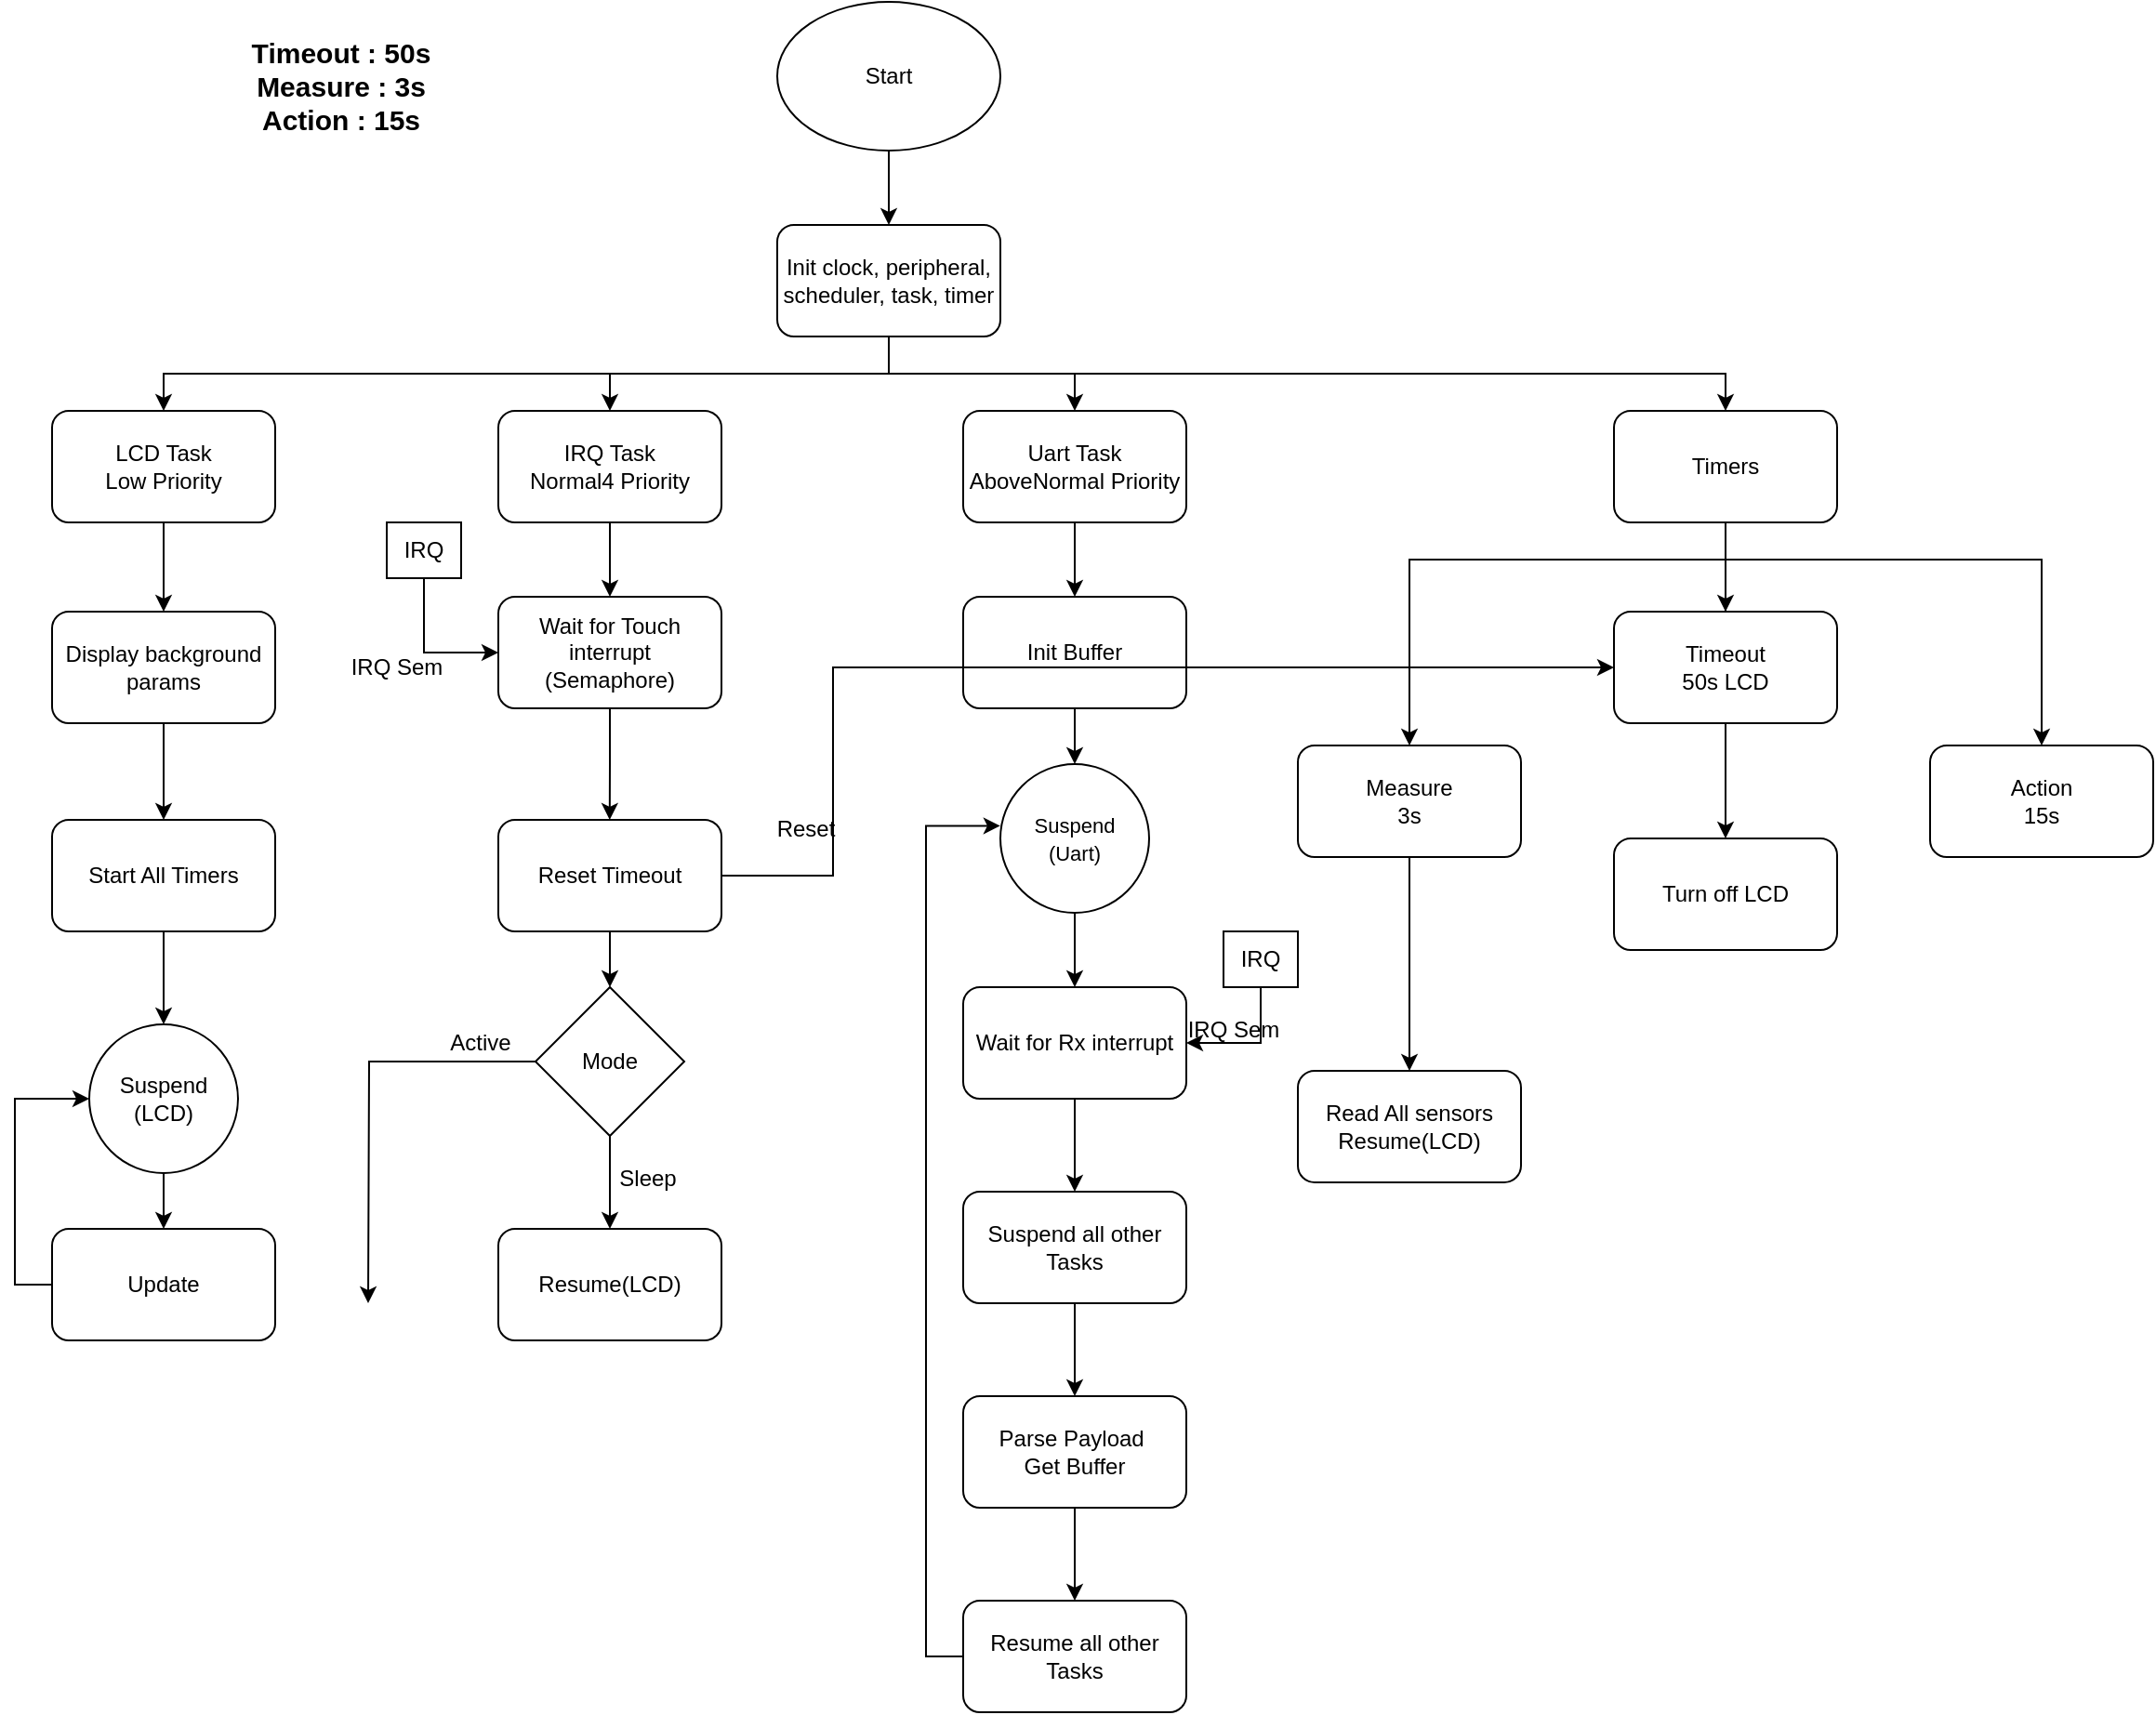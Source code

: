 <mxfile version="22.1.18" type="github">
  <diagram name="Page-1" id="iqymPxwa6M4NADhz_kM7">
    <mxGraphModel dx="1998" dy="1134" grid="1" gridSize="10" guides="1" tooltips="1" connect="1" arrows="1" fold="1" page="1" pageScale="1" pageWidth="850" pageHeight="1100" math="0" shadow="0">
      <root>
        <mxCell id="0" />
        <mxCell id="1" parent="0" />
        <mxCell id="22cjTa-Sl4Jnt1EvgP7J-1" value="Start" style="ellipse;whiteSpace=wrap;html=1;" vertex="1" parent="1">
          <mxGeometry x="290" y="40" width="120" height="80" as="geometry" />
        </mxCell>
        <mxCell id="22cjTa-Sl4Jnt1EvgP7J-2" value="" style="endArrow=classic;html=1;rounded=0;exitX=0.5;exitY=1;exitDx=0;exitDy=0;" edge="1" parent="1" source="22cjTa-Sl4Jnt1EvgP7J-1">
          <mxGeometry width="50" height="50" relative="1" as="geometry">
            <mxPoint x="310" y="400" as="sourcePoint" />
            <mxPoint x="350" y="160" as="targetPoint" />
          </mxGeometry>
        </mxCell>
        <mxCell id="22cjTa-Sl4Jnt1EvgP7J-10" style="edgeStyle=orthogonalEdgeStyle;rounded=0;orthogonalLoop=1;jettySize=auto;html=1;exitX=0.5;exitY=1;exitDx=0;exitDy=0;entryX=0.5;entryY=0;entryDx=0;entryDy=0;" edge="1" parent="1" source="22cjTa-Sl4Jnt1EvgP7J-3" target="22cjTa-Sl4Jnt1EvgP7J-5">
          <mxGeometry relative="1" as="geometry" />
        </mxCell>
        <mxCell id="22cjTa-Sl4Jnt1EvgP7J-11" style="edgeStyle=orthogonalEdgeStyle;rounded=0;orthogonalLoop=1;jettySize=auto;html=1;exitX=0.5;exitY=1;exitDx=0;exitDy=0;entryX=0.5;entryY=0;entryDx=0;entryDy=0;" edge="1" parent="1" source="22cjTa-Sl4Jnt1EvgP7J-3" target="22cjTa-Sl4Jnt1EvgP7J-4">
          <mxGeometry relative="1" as="geometry" />
        </mxCell>
        <mxCell id="22cjTa-Sl4Jnt1EvgP7J-12" style="edgeStyle=orthogonalEdgeStyle;rounded=0;orthogonalLoop=1;jettySize=auto;html=1;exitX=0.5;exitY=1;exitDx=0;exitDy=0;entryX=0.5;entryY=0;entryDx=0;entryDy=0;" edge="1" parent="1" source="22cjTa-Sl4Jnt1EvgP7J-3" target="22cjTa-Sl4Jnt1EvgP7J-6">
          <mxGeometry relative="1" as="geometry" />
        </mxCell>
        <mxCell id="22cjTa-Sl4Jnt1EvgP7J-13" style="edgeStyle=orthogonalEdgeStyle;rounded=0;orthogonalLoop=1;jettySize=auto;html=1;exitX=0.5;exitY=1;exitDx=0;exitDy=0;" edge="1" parent="1" source="22cjTa-Sl4Jnt1EvgP7J-3" target="22cjTa-Sl4Jnt1EvgP7J-7">
          <mxGeometry relative="1" as="geometry" />
        </mxCell>
        <mxCell id="22cjTa-Sl4Jnt1EvgP7J-3" value="Init clock, peripheral, scheduler, task, timer" style="whiteSpace=wrap;html=1;rounded=1;" vertex="1" parent="1">
          <mxGeometry x="290" y="160" width="120" height="60" as="geometry" />
        </mxCell>
        <mxCell id="22cjTa-Sl4Jnt1EvgP7J-27" style="edgeStyle=orthogonalEdgeStyle;rounded=0;orthogonalLoop=1;jettySize=auto;html=1;exitX=0.5;exitY=1;exitDx=0;exitDy=0;entryX=0.5;entryY=0;entryDx=0;entryDy=0;" edge="1" parent="1" source="22cjTa-Sl4Jnt1EvgP7J-4" target="22cjTa-Sl4Jnt1EvgP7J-21">
          <mxGeometry relative="1" as="geometry" />
        </mxCell>
        <mxCell id="22cjTa-Sl4Jnt1EvgP7J-4" value="LCD Task&lt;br&gt;Low Priority" style="rounded=1;whiteSpace=wrap;html=1;" vertex="1" parent="1">
          <mxGeometry x="-100" y="260" width="120" height="60" as="geometry" />
        </mxCell>
        <mxCell id="22cjTa-Sl4Jnt1EvgP7J-34" style="edgeStyle=orthogonalEdgeStyle;rounded=0;orthogonalLoop=1;jettySize=auto;html=1;exitX=0.5;exitY=1;exitDx=0;exitDy=0;entryX=0.5;entryY=0;entryDx=0;entryDy=0;" edge="1" parent="1" source="22cjTa-Sl4Jnt1EvgP7J-5" target="22cjTa-Sl4Jnt1EvgP7J-30">
          <mxGeometry relative="1" as="geometry" />
        </mxCell>
        <mxCell id="22cjTa-Sl4Jnt1EvgP7J-5" value="IRQ Task&lt;br&gt;Normal4 Priority" style="rounded=1;whiteSpace=wrap;html=1;" vertex="1" parent="1">
          <mxGeometry x="140" y="260" width="120" height="60" as="geometry" />
        </mxCell>
        <mxCell id="22cjTa-Sl4Jnt1EvgP7J-16" style="edgeStyle=orthogonalEdgeStyle;rounded=0;orthogonalLoop=1;jettySize=auto;html=1;exitX=0.5;exitY=1;exitDx=0;exitDy=0;entryX=0.5;entryY=0;entryDx=0;entryDy=0;" edge="1" parent="1" source="22cjTa-Sl4Jnt1EvgP7J-6">
          <mxGeometry relative="1" as="geometry">
            <mxPoint x="450" y="360" as="targetPoint" />
          </mxGeometry>
        </mxCell>
        <mxCell id="22cjTa-Sl4Jnt1EvgP7J-6" value="Uart Task&lt;br&gt;AboveNormal Priority" style="rounded=1;whiteSpace=wrap;html=1;" vertex="1" parent="1">
          <mxGeometry x="390" y="260" width="120" height="60" as="geometry" />
        </mxCell>
        <mxCell id="22cjTa-Sl4Jnt1EvgP7J-66" style="edgeStyle=orthogonalEdgeStyle;rounded=0;orthogonalLoop=1;jettySize=auto;html=1;exitX=0.5;exitY=1;exitDx=0;exitDy=0;" edge="1" parent="1">
          <mxGeometry relative="1" as="geometry">
            <mxPoint x="800.0" y="400" as="sourcePoint" />
            <mxPoint x="630" y="440" as="targetPoint" />
            <Array as="points">
              <mxPoint x="800" y="340" />
              <mxPoint x="630" y="340" />
            </Array>
          </mxGeometry>
        </mxCell>
        <mxCell id="22cjTa-Sl4Jnt1EvgP7J-67" style="edgeStyle=orthogonalEdgeStyle;rounded=0;orthogonalLoop=1;jettySize=auto;html=1;exitX=0.5;exitY=1;exitDx=0;exitDy=0;entryX=0.5;entryY=0;entryDx=0;entryDy=0;" edge="1" parent="1" source="22cjTa-Sl4Jnt1EvgP7J-7" target="22cjTa-Sl4Jnt1EvgP7J-70">
          <mxGeometry relative="1" as="geometry">
            <mxPoint x="800" y="360.0" as="targetPoint" />
          </mxGeometry>
        </mxCell>
        <mxCell id="22cjTa-Sl4Jnt1EvgP7J-68" style="edgeStyle=orthogonalEdgeStyle;rounded=0;orthogonalLoop=1;jettySize=auto;html=1;exitX=0.5;exitY=1;exitDx=0;exitDy=0;entryX=0.5;entryY=0;entryDx=0;entryDy=0;" edge="1" parent="1" source="22cjTa-Sl4Jnt1EvgP7J-7" target="22cjTa-Sl4Jnt1EvgP7J-64">
          <mxGeometry relative="1" as="geometry">
            <Array as="points">
              <mxPoint x="800" y="340" />
              <mxPoint x="970" y="340" />
            </Array>
          </mxGeometry>
        </mxCell>
        <mxCell id="22cjTa-Sl4Jnt1EvgP7J-7" value="Timers" style="rounded=1;whiteSpace=wrap;html=1;" vertex="1" parent="1">
          <mxGeometry x="740" y="260" width="120" height="60" as="geometry" />
        </mxCell>
        <mxCell id="22cjTa-Sl4Jnt1EvgP7J-14" value="&lt;font style=&quot;font-size: 15px;&quot;&gt;&lt;b&gt;Timeout : 50s&lt;br&gt;Measure : 3s&lt;br&gt;Action : 15s&lt;/b&gt;&lt;/font&gt;" style="text;html=1;align=center;verticalAlign=middle;resizable=0;points=[];autosize=1;strokeColor=none;fillColor=none;" vertex="1" parent="1">
          <mxGeometry x="-5" y="50" width="120" height="70" as="geometry" />
        </mxCell>
        <mxCell id="22cjTa-Sl4Jnt1EvgP7J-18" style="edgeStyle=orthogonalEdgeStyle;rounded=0;orthogonalLoop=1;jettySize=auto;html=1;exitX=0.5;exitY=1;exitDx=0;exitDy=0;entryX=1;entryY=0.5;entryDx=0;entryDy=0;" edge="1" parent="1" source="22cjTa-Sl4Jnt1EvgP7J-17">
          <mxGeometry relative="1" as="geometry">
            <mxPoint x="510" y="390" as="targetPoint" />
          </mxGeometry>
        </mxCell>
        <mxCell id="22cjTa-Sl4Jnt1EvgP7J-28" style="edgeStyle=orthogonalEdgeStyle;rounded=0;orthogonalLoop=1;jettySize=auto;html=1;exitX=0.5;exitY=1;exitDx=0;exitDy=0;entryX=0.5;entryY=0;entryDx=0;entryDy=0;" edge="1" parent="1" source="22cjTa-Sl4Jnt1EvgP7J-21" target="22cjTa-Sl4Jnt1EvgP7J-22">
          <mxGeometry relative="1" as="geometry" />
        </mxCell>
        <mxCell id="22cjTa-Sl4Jnt1EvgP7J-21" value="Display background&lt;br&gt;params" style="rounded=1;whiteSpace=wrap;html=1;" vertex="1" parent="1">
          <mxGeometry x="-100" y="368" width="120" height="60" as="geometry" />
        </mxCell>
        <mxCell id="22cjTa-Sl4Jnt1EvgP7J-29" style="edgeStyle=orthogonalEdgeStyle;rounded=0;orthogonalLoop=1;jettySize=auto;html=1;exitX=0.5;exitY=1;exitDx=0;exitDy=0;" edge="1" parent="1" source="22cjTa-Sl4Jnt1EvgP7J-22" target="22cjTa-Sl4Jnt1EvgP7J-23">
          <mxGeometry relative="1" as="geometry" />
        </mxCell>
        <mxCell id="22cjTa-Sl4Jnt1EvgP7J-22" value="Start All Timers" style="rounded=1;whiteSpace=wrap;html=1;" vertex="1" parent="1">
          <mxGeometry x="-100" y="480" width="120" height="60" as="geometry" />
        </mxCell>
        <mxCell id="22cjTa-Sl4Jnt1EvgP7J-26" style="edgeStyle=orthogonalEdgeStyle;rounded=0;orthogonalLoop=1;jettySize=auto;html=1;exitX=0.5;exitY=1;exitDx=0;exitDy=0;entryX=0.5;entryY=0;entryDx=0;entryDy=0;" edge="1" parent="1" source="22cjTa-Sl4Jnt1EvgP7J-23" target="22cjTa-Sl4Jnt1EvgP7J-24">
          <mxGeometry relative="1" as="geometry" />
        </mxCell>
        <mxCell id="22cjTa-Sl4Jnt1EvgP7J-23" value="Suspend&lt;br&gt;(LCD)" style="ellipse;whiteSpace=wrap;html=1;" vertex="1" parent="1">
          <mxGeometry x="-80" y="590" width="80" height="80" as="geometry" />
        </mxCell>
        <mxCell id="22cjTa-Sl4Jnt1EvgP7J-25" style="edgeStyle=orthogonalEdgeStyle;rounded=0;orthogonalLoop=1;jettySize=auto;html=1;exitX=0;exitY=0.5;exitDx=0;exitDy=0;entryX=0;entryY=0.5;entryDx=0;entryDy=0;" edge="1" parent="1" source="22cjTa-Sl4Jnt1EvgP7J-24" target="22cjTa-Sl4Jnt1EvgP7J-23">
          <mxGeometry relative="1" as="geometry" />
        </mxCell>
        <mxCell id="22cjTa-Sl4Jnt1EvgP7J-24" value="Update" style="rounded=1;whiteSpace=wrap;html=1;" vertex="1" parent="1">
          <mxGeometry x="-100" y="700" width="120" height="60" as="geometry" />
        </mxCell>
        <mxCell id="22cjTa-Sl4Jnt1EvgP7J-53" style="edgeStyle=orthogonalEdgeStyle;rounded=0;orthogonalLoop=1;jettySize=auto;html=1;exitX=0.5;exitY=1;exitDx=0;exitDy=0;" edge="1" parent="1" source="22cjTa-Sl4Jnt1EvgP7J-30">
          <mxGeometry relative="1" as="geometry">
            <mxPoint x="199.889" y="480.0" as="targetPoint" />
          </mxGeometry>
        </mxCell>
        <mxCell id="22cjTa-Sl4Jnt1EvgP7J-30" value="Wait for Touch interrupt&lt;br&gt;(Semaphore)" style="rounded=1;whiteSpace=wrap;html=1;" vertex="1" parent="1">
          <mxGeometry x="140" y="360" width="120" height="60" as="geometry" />
        </mxCell>
        <mxCell id="22cjTa-Sl4Jnt1EvgP7J-33" style="edgeStyle=orthogonalEdgeStyle;rounded=0;orthogonalLoop=1;jettySize=auto;html=1;exitX=0.5;exitY=1;exitDx=0;exitDy=0;entryX=0;entryY=0.5;entryDx=0;entryDy=0;" edge="1" parent="1" source="22cjTa-Sl4Jnt1EvgP7J-31" target="22cjTa-Sl4Jnt1EvgP7J-30">
          <mxGeometry relative="1" as="geometry" />
        </mxCell>
        <mxCell id="22cjTa-Sl4Jnt1EvgP7J-31" value="IRQ" style="whiteSpace=wrap;html=1;" vertex="1" parent="1">
          <mxGeometry x="80" y="320" width="40" height="30" as="geometry" />
        </mxCell>
        <mxCell id="22cjTa-Sl4Jnt1EvgP7J-32" value="IRQ Sem" style="text;html=1;align=center;verticalAlign=middle;resizable=0;points=[];autosize=1;strokeColor=none;fillColor=none;" vertex="1" parent="1">
          <mxGeometry x="50" y="383" width="70" height="30" as="geometry" />
        </mxCell>
        <mxCell id="22cjTa-Sl4Jnt1EvgP7J-44" style="edgeStyle=orthogonalEdgeStyle;rounded=0;orthogonalLoop=1;jettySize=auto;html=1;exitX=0.5;exitY=1;exitDx=0;exitDy=0;entryX=0.5;entryY=0;entryDx=0;entryDy=0;" edge="1" parent="1" source="22cjTa-Sl4Jnt1EvgP7J-35">
          <mxGeometry relative="1" as="geometry">
            <mxPoint x="450" y="680" as="targetPoint" />
          </mxGeometry>
        </mxCell>
        <mxCell id="22cjTa-Sl4Jnt1EvgP7J-35" value="Wait for Rx interrupt&lt;br&gt;" style="rounded=1;whiteSpace=wrap;html=1;" vertex="1" parent="1">
          <mxGeometry x="390" y="570" width="120" height="60" as="geometry" />
        </mxCell>
        <mxCell id="22cjTa-Sl4Jnt1EvgP7J-43" style="edgeStyle=orthogonalEdgeStyle;rounded=0;orthogonalLoop=1;jettySize=auto;html=1;exitX=0.5;exitY=1;exitDx=0;exitDy=0;entryX=1;entryY=0.5;entryDx=0;entryDy=0;" edge="1" parent="1" source="22cjTa-Sl4Jnt1EvgP7J-36" target="22cjTa-Sl4Jnt1EvgP7J-35">
          <mxGeometry relative="1" as="geometry" />
        </mxCell>
        <mxCell id="22cjTa-Sl4Jnt1EvgP7J-36" value="IRQ" style="whiteSpace=wrap;html=1;" vertex="1" parent="1">
          <mxGeometry x="530" y="540" width="40" height="30" as="geometry" />
        </mxCell>
        <mxCell id="22cjTa-Sl4Jnt1EvgP7J-37" value="IRQ Sem" style="text;html=1;align=center;verticalAlign=middle;resizable=0;points=[];autosize=1;strokeColor=none;fillColor=none;" vertex="1" parent="1">
          <mxGeometry x="500" y="578" width="70" height="30" as="geometry" />
        </mxCell>
        <mxCell id="22cjTa-Sl4Jnt1EvgP7J-41" style="edgeStyle=orthogonalEdgeStyle;rounded=0;orthogonalLoop=1;jettySize=auto;html=1;exitX=0.5;exitY=1;exitDx=0;exitDy=0;entryX=0.5;entryY=0;entryDx=0;entryDy=0;" edge="1" parent="1" source="22cjTa-Sl4Jnt1EvgP7J-38" target="22cjTa-Sl4Jnt1EvgP7J-39">
          <mxGeometry relative="1" as="geometry" />
        </mxCell>
        <mxCell id="22cjTa-Sl4Jnt1EvgP7J-38" value="Init Buffer" style="rounded=1;whiteSpace=wrap;html=1;" vertex="1" parent="1">
          <mxGeometry x="390" y="360" width="120" height="60" as="geometry" />
        </mxCell>
        <mxCell id="22cjTa-Sl4Jnt1EvgP7J-42" style="edgeStyle=orthogonalEdgeStyle;rounded=0;orthogonalLoop=1;jettySize=auto;html=1;exitX=0.5;exitY=1;exitDx=0;exitDy=0;entryX=0.5;entryY=0;entryDx=0;entryDy=0;" edge="1" parent="1" source="22cjTa-Sl4Jnt1EvgP7J-39" target="22cjTa-Sl4Jnt1EvgP7J-35">
          <mxGeometry relative="1" as="geometry" />
        </mxCell>
        <mxCell id="22cjTa-Sl4Jnt1EvgP7J-39" value="&lt;font style=&quot;font-size: 11px;&quot;&gt;Suspend&lt;br&gt;(Uart)&lt;/font&gt;" style="ellipse;whiteSpace=wrap;html=1;" vertex="1" parent="1">
          <mxGeometry x="410" y="450" width="80" height="80" as="geometry" />
        </mxCell>
        <mxCell id="22cjTa-Sl4Jnt1EvgP7J-51" style="edgeStyle=orthogonalEdgeStyle;rounded=0;orthogonalLoop=1;jettySize=auto;html=1;exitX=0.5;exitY=1;exitDx=0;exitDy=0;entryX=0.5;entryY=0;entryDx=0;entryDy=0;" edge="1" parent="1" source="22cjTa-Sl4Jnt1EvgP7J-46" target="22cjTa-Sl4Jnt1EvgP7J-50">
          <mxGeometry relative="1" as="geometry" />
        </mxCell>
        <mxCell id="22cjTa-Sl4Jnt1EvgP7J-46" value="Parse Payload&amp;nbsp;&lt;br&gt;Get Buffer" style="rounded=1;whiteSpace=wrap;html=1;" vertex="1" parent="1">
          <mxGeometry x="390" y="790" width="120" height="60" as="geometry" />
        </mxCell>
        <mxCell id="22cjTa-Sl4Jnt1EvgP7J-48" style="edgeStyle=orthogonalEdgeStyle;rounded=0;orthogonalLoop=1;jettySize=auto;html=1;exitX=0.5;exitY=1;exitDx=0;exitDy=0;entryX=0.5;entryY=0;entryDx=0;entryDy=0;" edge="1" parent="1" source="22cjTa-Sl4Jnt1EvgP7J-47" target="22cjTa-Sl4Jnt1EvgP7J-46">
          <mxGeometry relative="1" as="geometry" />
        </mxCell>
        <mxCell id="22cjTa-Sl4Jnt1EvgP7J-47" value="Suspend all other Tasks" style="rounded=1;whiteSpace=wrap;html=1;" vertex="1" parent="1">
          <mxGeometry x="390" y="680" width="120" height="60" as="geometry" />
        </mxCell>
        <mxCell id="22cjTa-Sl4Jnt1EvgP7J-50" value="Resume all other Tasks" style="rounded=1;whiteSpace=wrap;html=1;" vertex="1" parent="1">
          <mxGeometry x="390" y="900" width="120" height="60" as="geometry" />
        </mxCell>
        <mxCell id="22cjTa-Sl4Jnt1EvgP7J-52" style="edgeStyle=orthogonalEdgeStyle;rounded=0;orthogonalLoop=1;jettySize=auto;html=1;exitX=0;exitY=0.5;exitDx=0;exitDy=0;entryX=-0.001;entryY=0.415;entryDx=0;entryDy=0;entryPerimeter=0;" edge="1" parent="1" source="22cjTa-Sl4Jnt1EvgP7J-50" target="22cjTa-Sl4Jnt1EvgP7J-39">
          <mxGeometry relative="1" as="geometry" />
        </mxCell>
        <mxCell id="22cjTa-Sl4Jnt1EvgP7J-62" style="edgeStyle=orthogonalEdgeStyle;rounded=0;orthogonalLoop=1;jettySize=auto;html=1;exitX=0.5;exitY=1;exitDx=0;exitDy=0;entryX=0.5;entryY=0;entryDx=0;entryDy=0;" edge="1" parent="1" source="22cjTa-Sl4Jnt1EvgP7J-54" target="22cjTa-Sl4Jnt1EvgP7J-56">
          <mxGeometry relative="1" as="geometry" />
        </mxCell>
        <mxCell id="22cjTa-Sl4Jnt1EvgP7J-75" style="edgeStyle=orthogonalEdgeStyle;rounded=0;orthogonalLoop=1;jettySize=auto;html=1;exitX=1;exitY=0.5;exitDx=0;exitDy=0;entryX=0;entryY=0.5;entryDx=0;entryDy=0;" edge="1" parent="1" source="22cjTa-Sl4Jnt1EvgP7J-54" target="22cjTa-Sl4Jnt1EvgP7J-70">
          <mxGeometry relative="1" as="geometry">
            <Array as="points">
              <mxPoint x="320" y="510" />
              <mxPoint x="320" y="398" />
            </Array>
          </mxGeometry>
        </mxCell>
        <mxCell id="22cjTa-Sl4Jnt1EvgP7J-54" value="Reset Timeout" style="rounded=1;whiteSpace=wrap;html=1;" vertex="1" parent="1">
          <mxGeometry x="140" y="480" width="120" height="60" as="geometry" />
        </mxCell>
        <mxCell id="22cjTa-Sl4Jnt1EvgP7J-58" style="edgeStyle=orthogonalEdgeStyle;rounded=0;orthogonalLoop=1;jettySize=auto;html=1;exitX=0.5;exitY=1;exitDx=0;exitDy=0;entryX=0.5;entryY=0;entryDx=0;entryDy=0;" edge="1" parent="1" source="22cjTa-Sl4Jnt1EvgP7J-56" target="22cjTa-Sl4Jnt1EvgP7J-57">
          <mxGeometry relative="1" as="geometry" />
        </mxCell>
        <mxCell id="22cjTa-Sl4Jnt1EvgP7J-61" style="edgeStyle=orthogonalEdgeStyle;rounded=0;orthogonalLoop=1;jettySize=auto;html=1;exitX=0;exitY=0.5;exitDx=0;exitDy=0;" edge="1" parent="1" source="22cjTa-Sl4Jnt1EvgP7J-56">
          <mxGeometry relative="1" as="geometry">
            <mxPoint x="70" y="740" as="targetPoint" />
          </mxGeometry>
        </mxCell>
        <mxCell id="22cjTa-Sl4Jnt1EvgP7J-56" value="Mode" style="rhombus;whiteSpace=wrap;html=1;" vertex="1" parent="1">
          <mxGeometry x="160" y="570" width="80" height="80" as="geometry" />
        </mxCell>
        <mxCell id="22cjTa-Sl4Jnt1EvgP7J-57" value="Resume(LCD)" style="rounded=1;whiteSpace=wrap;html=1;" vertex="1" parent="1">
          <mxGeometry x="140" y="700" width="120" height="60" as="geometry" />
        </mxCell>
        <mxCell id="22cjTa-Sl4Jnt1EvgP7J-59" value="Sleep" style="text;html=1;align=center;verticalAlign=middle;resizable=0;points=[];autosize=1;strokeColor=none;fillColor=none;" vertex="1" parent="1">
          <mxGeometry x="195" y="658" width="50" height="30" as="geometry" />
        </mxCell>
        <mxCell id="22cjTa-Sl4Jnt1EvgP7J-60" value="Active" style="text;html=1;align=center;verticalAlign=middle;resizable=0;points=[];autosize=1;strokeColor=none;fillColor=none;" vertex="1" parent="1">
          <mxGeometry x="100" y="585" width="60" height="30" as="geometry" />
        </mxCell>
        <mxCell id="22cjTa-Sl4Jnt1EvgP7J-64" value="Action&lt;br&gt;15s" style="rounded=1;whiteSpace=wrap;html=1;" vertex="1" parent="1">
          <mxGeometry x="910" y="440" width="120" height="60" as="geometry" />
        </mxCell>
        <mxCell id="22cjTa-Sl4Jnt1EvgP7J-74" style="edgeStyle=orthogonalEdgeStyle;rounded=0;orthogonalLoop=1;jettySize=auto;html=1;exitX=0.5;exitY=1;exitDx=0;exitDy=0;" edge="1" parent="1" source="22cjTa-Sl4Jnt1EvgP7J-69" target="22cjTa-Sl4Jnt1EvgP7J-73">
          <mxGeometry relative="1" as="geometry" />
        </mxCell>
        <mxCell id="22cjTa-Sl4Jnt1EvgP7J-69" value="Measure&lt;br&gt;3s" style="rounded=1;whiteSpace=wrap;html=1;" vertex="1" parent="1">
          <mxGeometry x="570" y="440" width="120" height="60" as="geometry" />
        </mxCell>
        <mxCell id="22cjTa-Sl4Jnt1EvgP7J-72" style="edgeStyle=orthogonalEdgeStyle;rounded=0;orthogonalLoop=1;jettySize=auto;html=1;exitX=0.5;exitY=1;exitDx=0;exitDy=0;entryX=0.5;entryY=0;entryDx=0;entryDy=0;" edge="1" parent="1" source="22cjTa-Sl4Jnt1EvgP7J-70" target="22cjTa-Sl4Jnt1EvgP7J-71">
          <mxGeometry relative="1" as="geometry" />
        </mxCell>
        <mxCell id="22cjTa-Sl4Jnt1EvgP7J-70" value="Timeout&lt;br&gt;50s LCD" style="rounded=1;whiteSpace=wrap;html=1;" vertex="1" parent="1">
          <mxGeometry x="740" y="368" width="120" height="60" as="geometry" />
        </mxCell>
        <mxCell id="22cjTa-Sl4Jnt1EvgP7J-71" value="Turn off LCD" style="rounded=1;whiteSpace=wrap;html=1;" vertex="1" parent="1">
          <mxGeometry x="740" y="490" width="120" height="60" as="geometry" />
        </mxCell>
        <mxCell id="22cjTa-Sl4Jnt1EvgP7J-73" value="Read All sensors&lt;br&gt;Resume(LCD)" style="rounded=1;whiteSpace=wrap;html=1;" vertex="1" parent="1">
          <mxGeometry x="570" y="615" width="120" height="60" as="geometry" />
        </mxCell>
        <mxCell id="22cjTa-Sl4Jnt1EvgP7J-76" value="Reset" style="text;html=1;align=center;verticalAlign=middle;resizable=0;points=[];autosize=1;strokeColor=none;fillColor=none;" vertex="1" parent="1">
          <mxGeometry x="280" y="470" width="50" height="30" as="geometry" />
        </mxCell>
      </root>
    </mxGraphModel>
  </diagram>
</mxfile>
